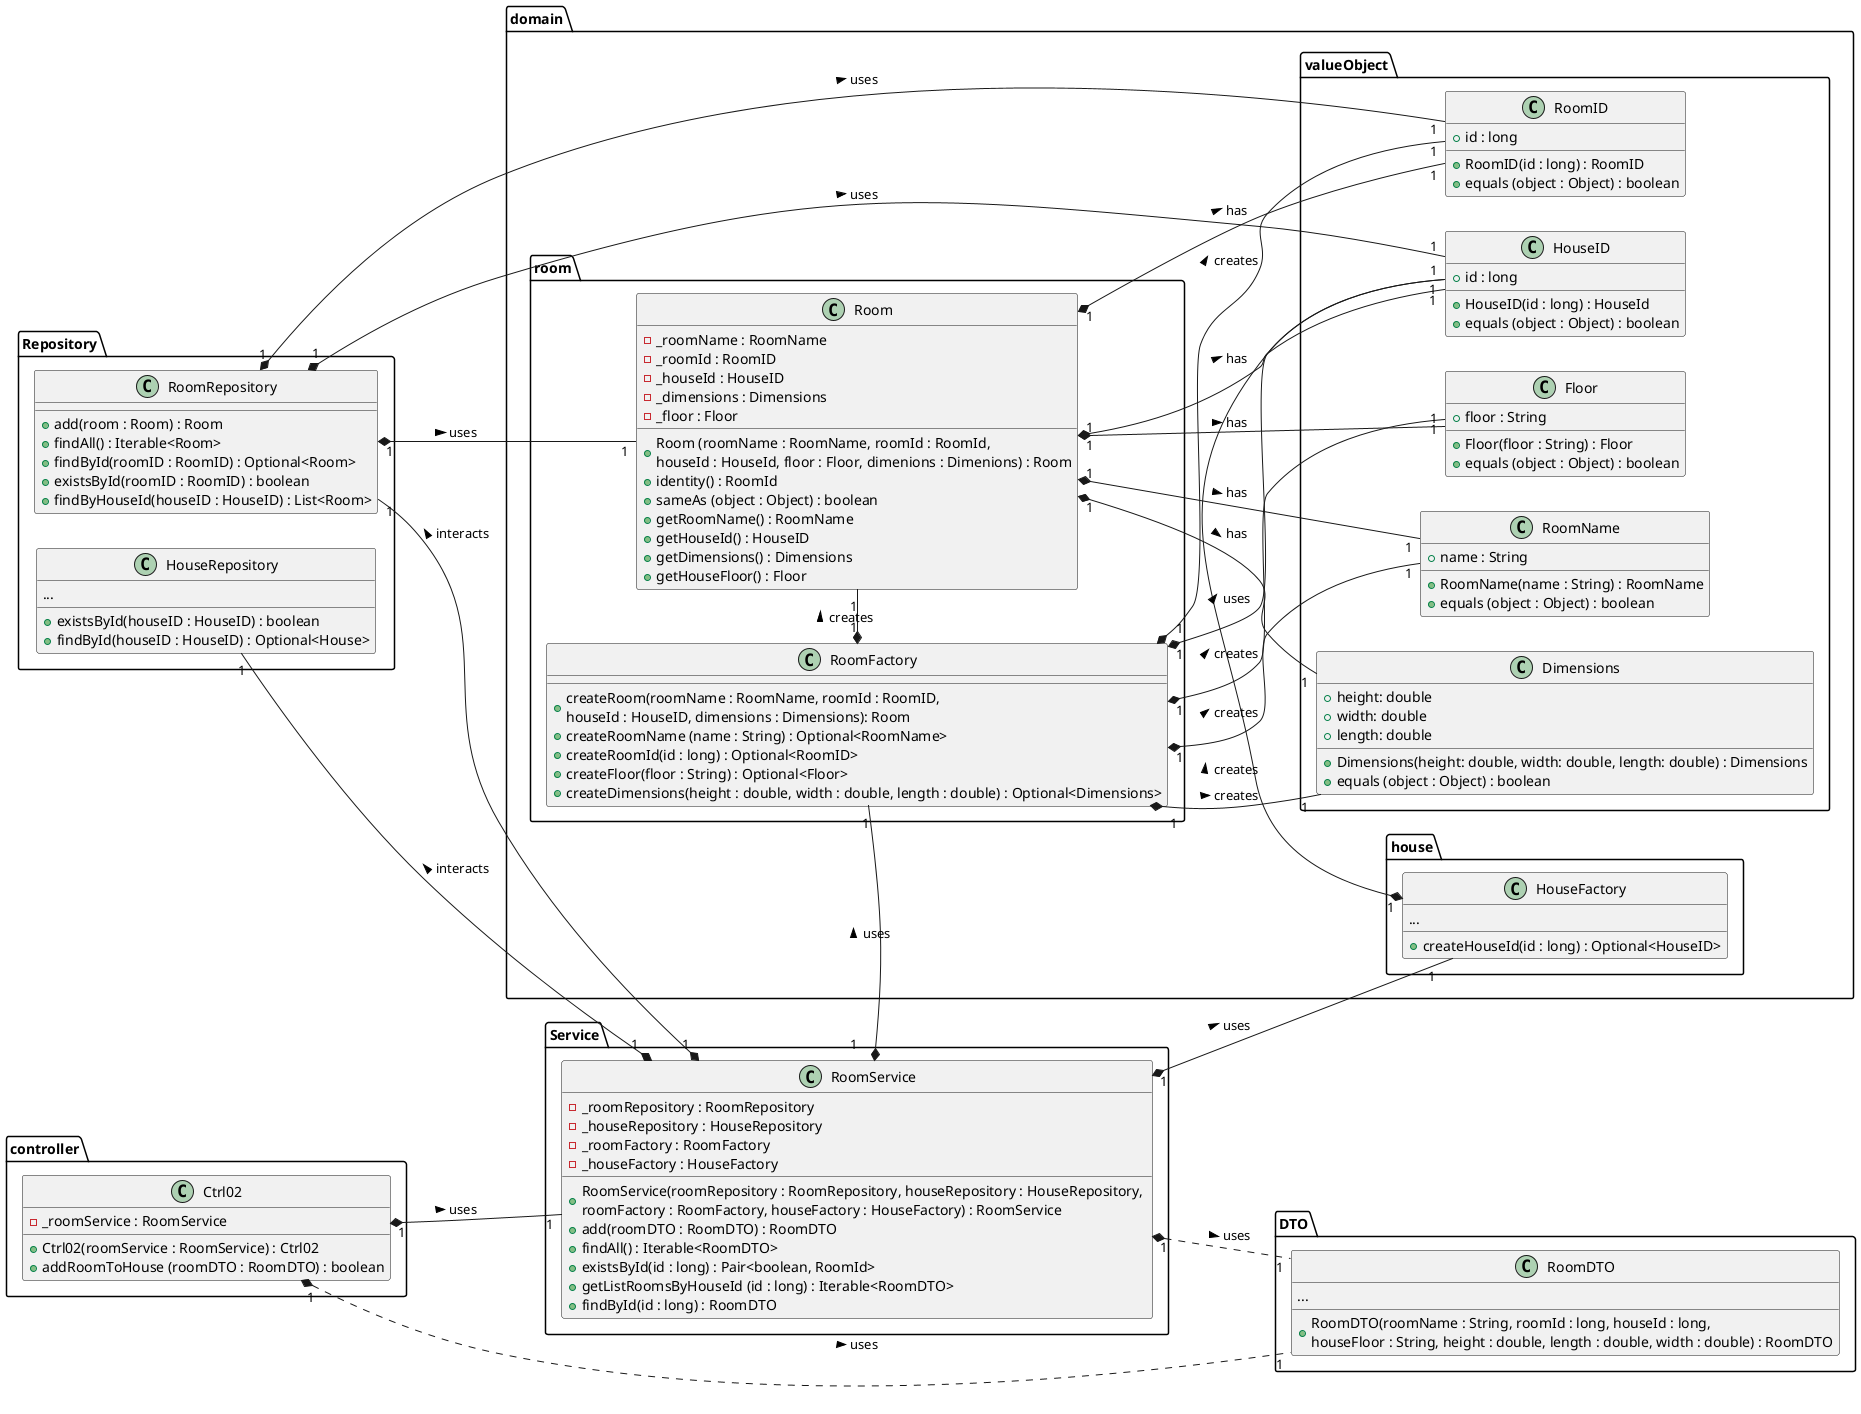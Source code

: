 @startuml

left to right direction

package controller{
    class Ctrl02{
    - _roomService : RoomService
    + Ctrl02(roomService : RoomService) : Ctrl02
    + addRoomToHouse (roomDTO : RoomDTO) : boolean
    }
}

package domain{
    package house{
        class HouseFactory {
        ...
            + createHouseId(id : long) : Optional<HouseID>
        }
    }
    package room{
        class RoomFactory{
            + createRoom(roomName : RoomName, roomId : RoomID, \nhouseId : HouseID, dimensions : Dimensions): Room
            + createRoomName (name : String) : Optional<RoomName>
            + createRoomId(id : long) : Optional<RoomID>
            + createFloor(floor : String) : Optional<Floor>
            + createDimensions(height : double, width : double, length : double) : Optional<Dimensions>
        }

        class Room {
                - _roomName : RoomName
                - _roomId : RoomID
                - _houseId : HouseID
                - _dimensions : Dimensions
                - _floor : Floor
                + Room (roomName : RoomName, roomId : RoomId, \nhouseId : HouseId, floor : Floor, dimenions : Dimenions) : Room
                + identity() : RoomId
                + sameAs (object : Object) : boolean
                + getRoomName() : RoomName
                + getHouseId() : HouseID
                + getDimensions() : Dimensions
                + getHouseFloor() : Floor
            }
    }

    package valueObject{
        class HouseID{
            + id : long
            + HouseID(id : long) : HouseId
            + equals (object : Object) : boolean
        }
        class RoomName{
            + name : String
            + RoomName(name : String) : RoomName
            + equals (object : Object) : boolean
        }
        class Floor{
            + floor : String
            + Floor(floor : String) : Floor
            + equals (object : Object) : boolean
        }
        class RoomID{
            + id : long
            + RoomID(id : long) : RoomID
            + equals (object : Object) : boolean
        }
        class Dimensions {
            + height: double
            + width: double
            + length: double
            + Dimensions(height: double, width: double, length: double) : Dimensions
            + equals (object : Object) : boolean
        }
    }
}
package Service{
    class RoomService{
        - _roomRepository : RoomRepository
        - _houseRepository : HouseRepository
        - _roomFactory : RoomFactory
        - _houseFactory : HouseFactory
        + RoomService(roomRepository : RoomRepository, houseRepository : HouseRepository, \nroomFactory : RoomFactory, houseFactory : HouseFactory) : RoomService
        + add(roomDTO : RoomDTO) : RoomDTO
        + findAll() : Iterable<RoomDTO>
        + existsById(id : long) : Pair<boolean, RoomId>
        + getListRoomsByHouseId (id : long) : Iterable<RoomDTO>
        + findById(id : long) : RoomDTO
    }
}
package DTO{
    class RoomDTO{
       ...
        + RoomDTO(roomName : String, roomId : long, houseId : long, \nhouseFloor : String, height : double, length : double, width : double) : RoomDTO
    }
}

package Repository{
    class HouseRepository{
    ...
        + existsById(houseID : HouseID) : boolean
        + findById(houseID : HouseID) : Optional<House>
    }
    class RoomRepository{
        + add(room : Room) : Room
        + findAll() : Iterable<Room>
        + findById(roomID : RoomID) : Optional<Room>
        + existsById(roomID : RoomID) : boolean
        + findByHouseId(houseID : HouseID) : List<Room>
    }
}

Ctrl02 "1" *-down- "1" RoomService : uses >
Ctrl02 "1" *.. "1" RoomDTO : uses >
RoomService "1" *.. "1" RoomDTO : uses >
RoomService "1" *-down- "1" HouseFactory :uses >
HouseFactory "1" *-left- "1" HouseID : creates >
RoomService "1" *-left- "1" HouseRepository :interacts >
RoomService "1" *-left- "1" RoomFactory : uses >
RoomService "1" *-left- "1" RoomRepository : interacts >
RoomFactory "1"  *-left-  "1" Dimensions: creates >
RoomFactory "1"  *-left-  "1" RoomName: creates >
RoomFactory "1"  *-left-  "1" RoomID: creates >
RoomFactory "1"  *-left-  "1" Floor: creates >
RoomFactory "1"  *-left-  "1" Room: creates >
Room "1" *-down- "1" RoomName : has >
Room "1" *-down- "1" RoomID : has >
Room "1" *-down- "1" HouseID : has >
Room "1" *-down- "1" Floor : has >
Room "1" *-down- "1" Dimensions : has >
RoomRepository "1" *-down- "1" Room : uses >
RoomRepository "1" *-down- "1" RoomID : uses >
RoomRepository "1" *-down- "1" HouseID : uses >
RoomFactory "1" *-down- "1" HouseID: uses >




@enduml